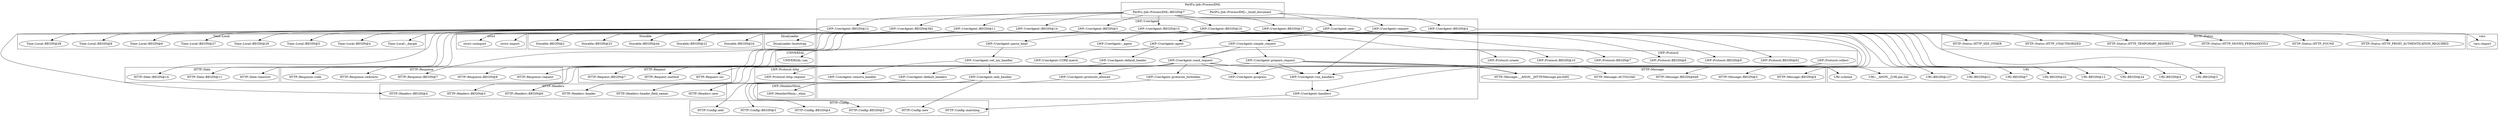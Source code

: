 digraph {
graph [overlap=false]
subgraph cluster_Storable {
	label="Storable";
	"Storable::BEGIN@2";
	"Storable::BEGIN@24";
	"Storable::BEGIN@22";
	"Storable::BEGIN@44";
	"Storable::BEGIN@23";
}
subgraph cluster_DynaLoader {
	label="DynaLoader";
	"DynaLoader::bootstrap";
}
subgraph cluster_vars {
	label="vars";
	"vars::import";
}
subgraph cluster_LWP_MemberMixin {
	label="LWP::MemberMixin";
	"LWP::MemberMixin::_elem";
}
subgraph cluster_LWP_UserAgent {
	label="LWP::UserAgent";
	"LWP::UserAgent::parse_head";
	"LWP::UserAgent::set_my_handler";
	"LWP::UserAgent::simple_request";
	"LWP::UserAgent::handlers";
	"LWP::UserAgent::send_request";
	"LWP::UserAgent::BEGIN@12";
	"LWP::UserAgent::agent";
	"LWP::UserAgent::default_headers";
	"LWP::UserAgent::BEGIN@17";
	"LWP::UserAgent::CORE:match";
	"LWP::UserAgent::default_header";
	"LWP::UserAgent::BEGIN@11";
	"LWP::UserAgent::new";
	"LWP::UserAgent::remove_handler";
	"LWP::UserAgent::BEGIN@3";
	"LWP::UserAgent::BEGIN@14";
	"LWP::UserAgent::_agent";
	"LWP::UserAgent::run_handlers";
	"LWP::UserAgent::BEGIN@382";
	"LWP::UserAgent::prepare_request";
	"LWP::UserAgent::BEGIN@10";
	"LWP::UserAgent::progress";
	"LWP::UserAgent::protocols_allowed";
	"LWP::UserAgent::add_handler";
	"LWP::UserAgent::BEGIN@15";
	"LWP::UserAgent::protocols_forbidden";
	"LWP::UserAgent::request";
	"LWP::UserAgent::BEGIN@4";
}
subgraph cluster_HTTP_Response {
	label="HTTP::Response";
	"HTTP::Response::request";
	"HTTP::Response::code";
	"HTTP::Response::BEGIN@8";
	"HTTP::Response::BEGIN@7";
	"HTTP::Response::redirects";
}
subgraph cluster_LWP_Protocol {
	label="LWP::Protocol";
	"LWP::Protocol::collect";
	"LWP::Protocol::BEGIN@10";
	"LWP::Protocol::BEGIN@7";
	"LWP::Protocol::BEGIN@8";
	"LWP::Protocol::BEGIN@9";
	"LWP::Protocol::BEGIN@62";
	"LWP::Protocol::create";
}
subgraph cluster_UNIVERSAL {
	label="UNIVERSAL";
	"UNIVERSAL::can";
}
subgraph cluster_PerlFu_Job_ProcessXML {
	label="PerlFu::Job::ProcessXML";
	"PerlFu::Job::ProcessXML::_build_document";
	"PerlFu::Job::ProcessXML::BEGIN@7";
}
subgraph cluster_HTTP_Status {
	label="HTTP::Status";
	"HTTP::Status::HTTP_PROXY_AUTHENTICATION_REQUIRED";
	"HTTP::Status::HTTP_FOUND";
	"HTTP::Status::HTTP_MOVED_PERMANENTLY";
	"HTTP::Status::HTTP_TEMPORARY_REDIRECT";
	"HTTP::Status::HTTP_UNAUTHORIZED";
	"HTTP::Status::HTTP_SEE_OTHER";
}
subgraph cluster_HTTP_Headers {
	label="HTTP::Headers";
	"HTTP::Headers::new";
	"HTTP::Headers::header";
	"HTTP::Headers::BEGIN@4";
	"HTTP::Headers::BEGIN@3";
	"HTTP::Headers::header_field_names";
	"HTTP::Headers::BEGIN@6";
}
subgraph cluster_HTTP_Message {
	label="HTTP::Message";
	"HTTP::Message::BEGIN@648";
	"HTTP::Message::AUTOLOAD";
	"HTTP::Message::BEGIN@3";
	"HTTP::Message::BEGIN@4";
	"HTTP::Message::__ANON__[HTTP/Message.pm:649]";
}
subgraph cluster_strict {
	label="strict";
	"strict::import";
	"strict::unimport";
}
subgraph cluster_HTTP_Request {
	label="HTTP::Request";
	"HTTP::Request::uri";
	"HTTP::Request::BEGIN@7";
	"HTTP::Request::method";
}
subgraph cluster_URI {
	label="URI";
	"URI::BEGIN@127";
	"URI::BEGIN@21";
	"URI::BEGIN@7";
	"URI::BEGIN@22";
	"URI::BEGIN@13";
	"URI::BEGIN@24";
	"URI::__ANON__[URI.pm:24]";
	"URI::scheme";
	"URI::BEGIN@4";
	"URI::BEGIN@3";
}
subgraph cluster_Time_Local {
	label="Time::Local";
	"Time::Local::BEGIN@8";
	"Time::Local::BEGIN@28";
	"Time::Local::_daygm";
	"Time::Local::BEGIN@4";
	"Time::Local::BEGIN@5";
	"Time::Local::BEGIN@29";
	"Time::Local::BEGIN@27";
	"Time::Local::BEGIN@6";
}
subgraph cluster_HTTP_Config {
	label="HTTP::Config";
	"HTTP::Config::BEGIN@4";
	"HTTP::Config::new";
	"HTTP::Config::BEGIN@5";
	"HTTP::Config::add";
	"HTTP::Config::BEGIN@3";
	"HTTP::Config::matching";
}
subgraph cluster_HTTP_Date {
	label="HTTP::Date";
	"HTTP::Date::time2str";
	"HTTP::Date::BEGIN@11";
	"HTTP::Date::BEGIN@14";
}
subgraph cluster_LWP_Protocol_http {
	label="LWP::Protocol::http";
	"LWP::Protocol::http::request";
}
"LWP::UserAgent::BEGIN@15" -> "LWP::Protocol::BEGIN@7";
"LWP::UserAgent::BEGIN@10" -> "HTTP::Message::BEGIN@3";
"LWP::UserAgent::protocols_allowed" -> "LWP::MemberMixin::_elem";
"LWP::UserAgent::protocols_forbidden" -> "LWP::MemberMixin::_elem";
"LWP::UserAgent::add_handler" -> "HTTP::Config::BEGIN@5";
"LWP::UserAgent::BEGIN@10" -> "Storable::BEGIN@22";
"LWP::UserAgent::BEGIN@12" -> "Time::Local::BEGIN@27";
"LWP::UserAgent::add_handler" -> "HTTP::Config::add";
"PerlFu::Job::ProcessXML::BEGIN@7" -> "LWP::UserAgent::BEGIN@17";
"LWP::UserAgent::BEGIN@10" -> "URI::BEGIN@24";
"LWP::UserAgent::request" -> "HTTP::Status::HTTP_MOVED_PERMANENTLY";
"LWP::UserAgent::BEGIN@10" -> "HTTP::Headers::BEGIN@6";
"LWP::UserAgent::BEGIN@12" -> "Time::Local::BEGIN@4";
"PerlFu::Job::ProcessXML::BEGIN@7" -> "LWP::UserAgent::BEGIN@10";
"LWP::UserAgent::send_request" -> "LWP::Protocol::create";
"LWP::UserAgent::request" -> "LWP::UserAgent::simple_request";
"LWP::UserAgent::prepare_request" -> "HTTP::Headers::header_field_names";
"LWP::UserAgent::new" -> "LWP::UserAgent::agent";
"LWP::UserAgent::BEGIN@10" -> "HTTP::Headers::BEGIN@3";
"LWP::UserAgent::handlers" -> "HTTP::Config::matching";
"LWP::UserAgent::request" -> "HTTP::Status::HTTP_PROXY_AUTHENTICATION_REQUIRED";
"LWP::Protocol::collect" -> "LWP::UserAgent::progress";
"LWP::UserAgent::send_request" -> "LWP::UserAgent::progress";
"LWP::UserAgent::send_request" -> "LWP::Protocol::http::request";
"LWP::UserAgent::agent" -> "LWP::UserAgent::default_header";
"LWP::UserAgent::send_request" -> "HTTP::Request::uri";
"LWP::UserAgent::prepare_request" -> "HTTP::Request::uri";
"PerlFu::Job::ProcessXML::BEGIN@7" -> "LWP::UserAgent::BEGIN@14";
"LWP::UserAgent::BEGIN@10" -> "URI::BEGIN@21";
"LWP::UserAgent::send_request" -> "HTTP::Request::method";
"LWP::UserAgent::prepare_request" -> "HTTP::Request::method";
"LWP::UserAgent::send_request" -> "LWP::UserAgent::protocols_allowed";
"LWP::UserAgent::send_request" -> "LWP::UserAgent::protocols_forbidden";
"LWP::UserAgent::parse_head" -> "LWP::UserAgent::set_my_handler";
"PerlFu::Job::ProcessXML::_build_document" -> "LWP::UserAgent::new";
"PerlFu::Job::ProcessXML::BEGIN@7" -> "LWP::UserAgent::BEGIN@3";
"LWP::UserAgent::set_my_handler" -> "LWP::UserAgent::add_handler";
"LWP::UserAgent::default_header" -> "HTTP::Headers::header";
"LWP::UserAgent::prepare_request" -> "HTTP::Headers::header";
"LWP::UserAgent::simple_request" -> "UNIVERSAL::can";
"LWP::UserAgent::BEGIN@10" -> "URI::BEGIN@3";
"LWP::UserAgent::BEGIN@382" -> "strict::unimport";
"LWP::UserAgent::BEGIN@15" -> "LWP::Protocol::BEGIN@8";
"PerlFu::Job::ProcessXML::BEGIN@7" -> "LWP::UserAgent::BEGIN@382";
"LWP::UserAgent::send_request" -> "HTTP::Date::time2str";
"LWP::UserAgent::set_my_handler" -> "LWP::UserAgent::remove_handler";
"LWP::UserAgent::BEGIN@4" -> "vars::import";
"LWP::UserAgent::BEGIN@10" -> "URI::BEGIN@22";
"LWP::UserAgent::request" -> "HTTP::Status::HTTP_SEE_OTHER";
"LWP::UserAgent::default_header" -> "LWP::UserAgent::default_headers";
"LWP::UserAgent::BEGIN@12" -> "Time::Local::BEGIN@29";
"LWP::UserAgent::BEGIN@3" -> "strict::import";
"LWP::UserAgent::BEGIN@11" -> "HTTP::Response::BEGIN@7";
"LWP::UserAgent::BEGIN@10" -> "Storable::BEGIN@24";
"PerlFu::Job::ProcessXML::BEGIN@7" -> "LWP::UserAgent::BEGIN@4";
"LWP::UserAgent::BEGIN@10" -> "DynaLoader::bootstrap";
"LWP::UserAgent::BEGIN@10" -> "HTTP::Message::BEGIN@648";
"LWP::UserAgent::BEGIN@10" -> "HTTP::Request::BEGIN@7";
"PerlFu::Job::ProcessXML::BEGIN@7" -> "LWP::UserAgent::BEGIN@12";
"LWP::UserAgent::request" -> "HTTP::Status::HTTP_UNAUTHORIZED";
"LWP::UserAgent::prepare_request" -> "URI::__ANON__[URI.pm:24]";
"LWP::UserAgent::BEGIN@10" -> "HTTP::Headers::BEGIN@4";
"LWP::Protocol::collect" -> "LWP::UserAgent::run_handlers";
"LWP::UserAgent::send_request" -> "LWP::UserAgent::run_handlers";
"LWP::UserAgent::request" -> "LWP::UserAgent::run_handlers";
"LWP::UserAgent::prepare_request" -> "LWP::UserAgent::run_handlers";
"LWP::UserAgent::BEGIN@12" -> "HTTP::Date::BEGIN@11";
"PerlFu::Job::ProcessXML::_build_document" -> "LWP::UserAgent::request";
"LWP::UserAgent::add_handler" -> "HTTP::Config::BEGIN@3";
"LWP::UserAgent::request" -> "HTTP::Response::redirects";
"LWP::UserAgent::new" -> "LWP::UserAgent::parse_head";
"LWP::UserAgent::BEGIN@10" -> "Storable::BEGIN@2";
"LWP::UserAgent::agent" -> "LWP::UserAgent::CORE:match";
"LWP::UserAgent::BEGIN@12" -> "HTTP::Date::BEGIN@14";
"LWP::UserAgent::BEGIN@15" -> "LWP::Protocol::BEGIN@10";
"LWP::UserAgent::BEGIN@12" -> "Time::Local::BEGIN@28";
"LWP::UserAgent::new" -> "LWP::UserAgent::_agent";
"LWP::UserAgent::send_request" -> "HTTP::Response::request";
"LWP::UserAgent::BEGIN@12" -> "Time::Local::BEGIN@8";
"LWP::UserAgent::prepare_request" -> "HTTP::Message::AUTOLOAD";
"LWP::UserAgent::send_request" -> "URI::scheme";
"LWP::UserAgent::prepare_request" -> "URI::scheme";
"LWP::UserAgent::BEGIN@15" -> "LWP::Protocol::BEGIN@62";
"LWP::UserAgent::send_request" -> "HTTP::Message::__ANON__[HTTP/Message.pm:649]";
"LWP::UserAgent::prepare_request" -> "HTTP::Message::__ANON__[HTTP/Message.pm:649]";
"LWP::UserAgent::BEGIN@12" -> "Time::Local::_daygm";
"LWP::UserAgent::add_handler" -> "HTTP::Config::BEGIN@4";
"LWP::UserAgent::default_headers" -> "HTTP::Headers::new";
"LWP::UserAgent::BEGIN@10" -> "Storable::BEGIN@23";
"LWP::UserAgent::BEGIN@10" -> "HTTP::Message::BEGIN@4";
"LWP::UserAgent::BEGIN@11" -> "HTTP::Response::BEGIN@8";
"LWP::UserAgent::BEGIN@12" -> "Time::Local::BEGIN@6";
"LWP::UserAgent::BEGIN@10" -> "URI::BEGIN@7";
"LWP::UserAgent::BEGIN@10" -> "URI::BEGIN@13";
"LWP::UserAgent::add_handler" -> "HTTP::Config::new";
"LWP::UserAgent::request" -> "HTTP::Response::code";
"LWP::UserAgent::BEGIN@15" -> "LWP::Protocol::BEGIN@9";
"LWP::UserAgent::BEGIN@10" -> "URI::BEGIN@127";
"LWP::UserAgent::BEGIN@12" -> "Time::Local::BEGIN@5";
"PerlFu::Job::ProcessXML::BEGIN@7" -> "LWP::UserAgent::BEGIN@11";
"LWP::UserAgent::BEGIN@10" -> "Storable::BEGIN@44";
"LWP::UserAgent::BEGIN@10" -> "URI::BEGIN@4";
"LWP::UserAgent::request" -> "HTTP::Status::HTTP_FOUND";
"LWP::UserAgent::request" -> "HTTP::Status::HTTP_TEMPORARY_REDIRECT";
"PerlFu::Job::ProcessXML::BEGIN@7" -> "LWP::UserAgent::BEGIN@15";
"LWP::Protocol::collect" -> "LWP::UserAgent::handlers";
"LWP::UserAgent::run_handlers" -> "LWP::UserAgent::handlers";
"LWP::UserAgent::simple_request" -> "LWP::UserAgent::send_request";
"LWP::UserAgent::simple_request" -> "LWP::UserAgent::prepare_request";
}
